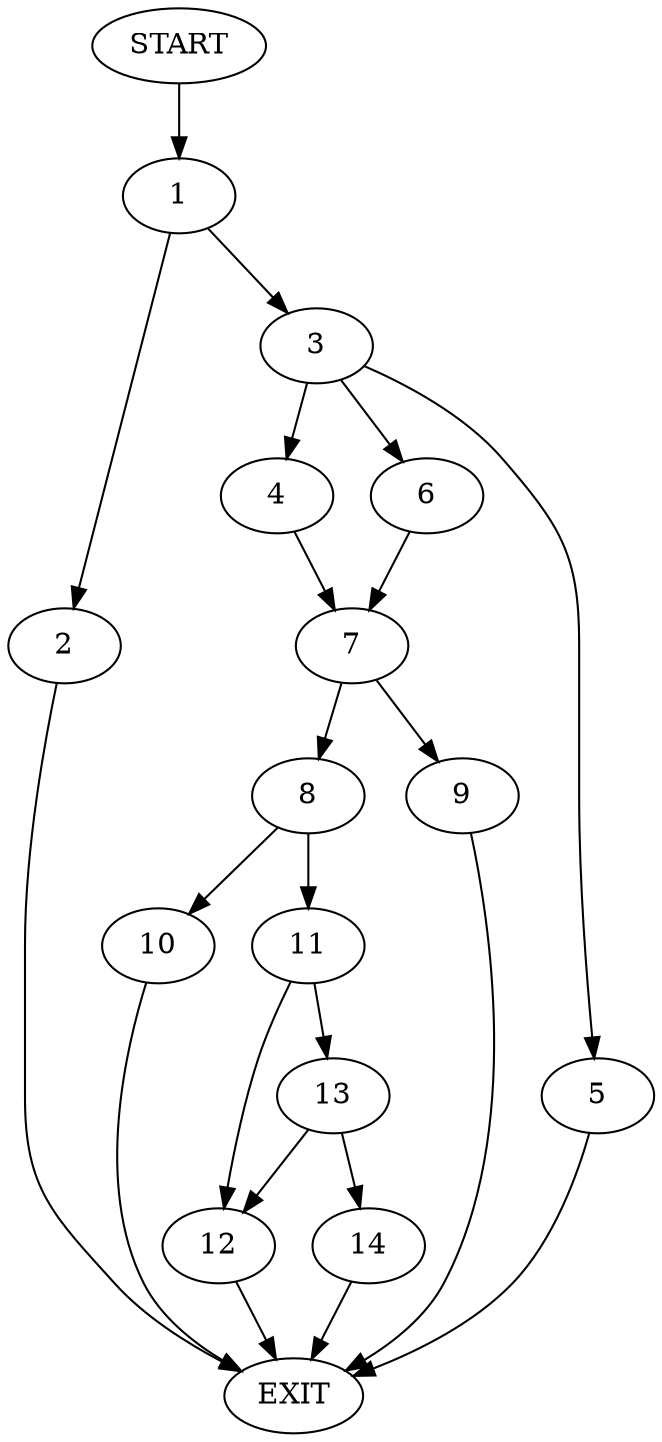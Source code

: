 digraph {
0 [label="START"]
15 [label="EXIT"]
0 -> 1
1 -> 2
1 -> 3
3 -> 4
3 -> 5
3 -> 6
2 -> 15
4 -> 7
5 -> 15
6 -> 7
7 -> 8
7 -> 9
9 -> 15
8 -> 10
8 -> 11
10 -> 15
11 -> 12
11 -> 13
12 -> 15
13 -> 12
13 -> 14
14 -> 15
}
